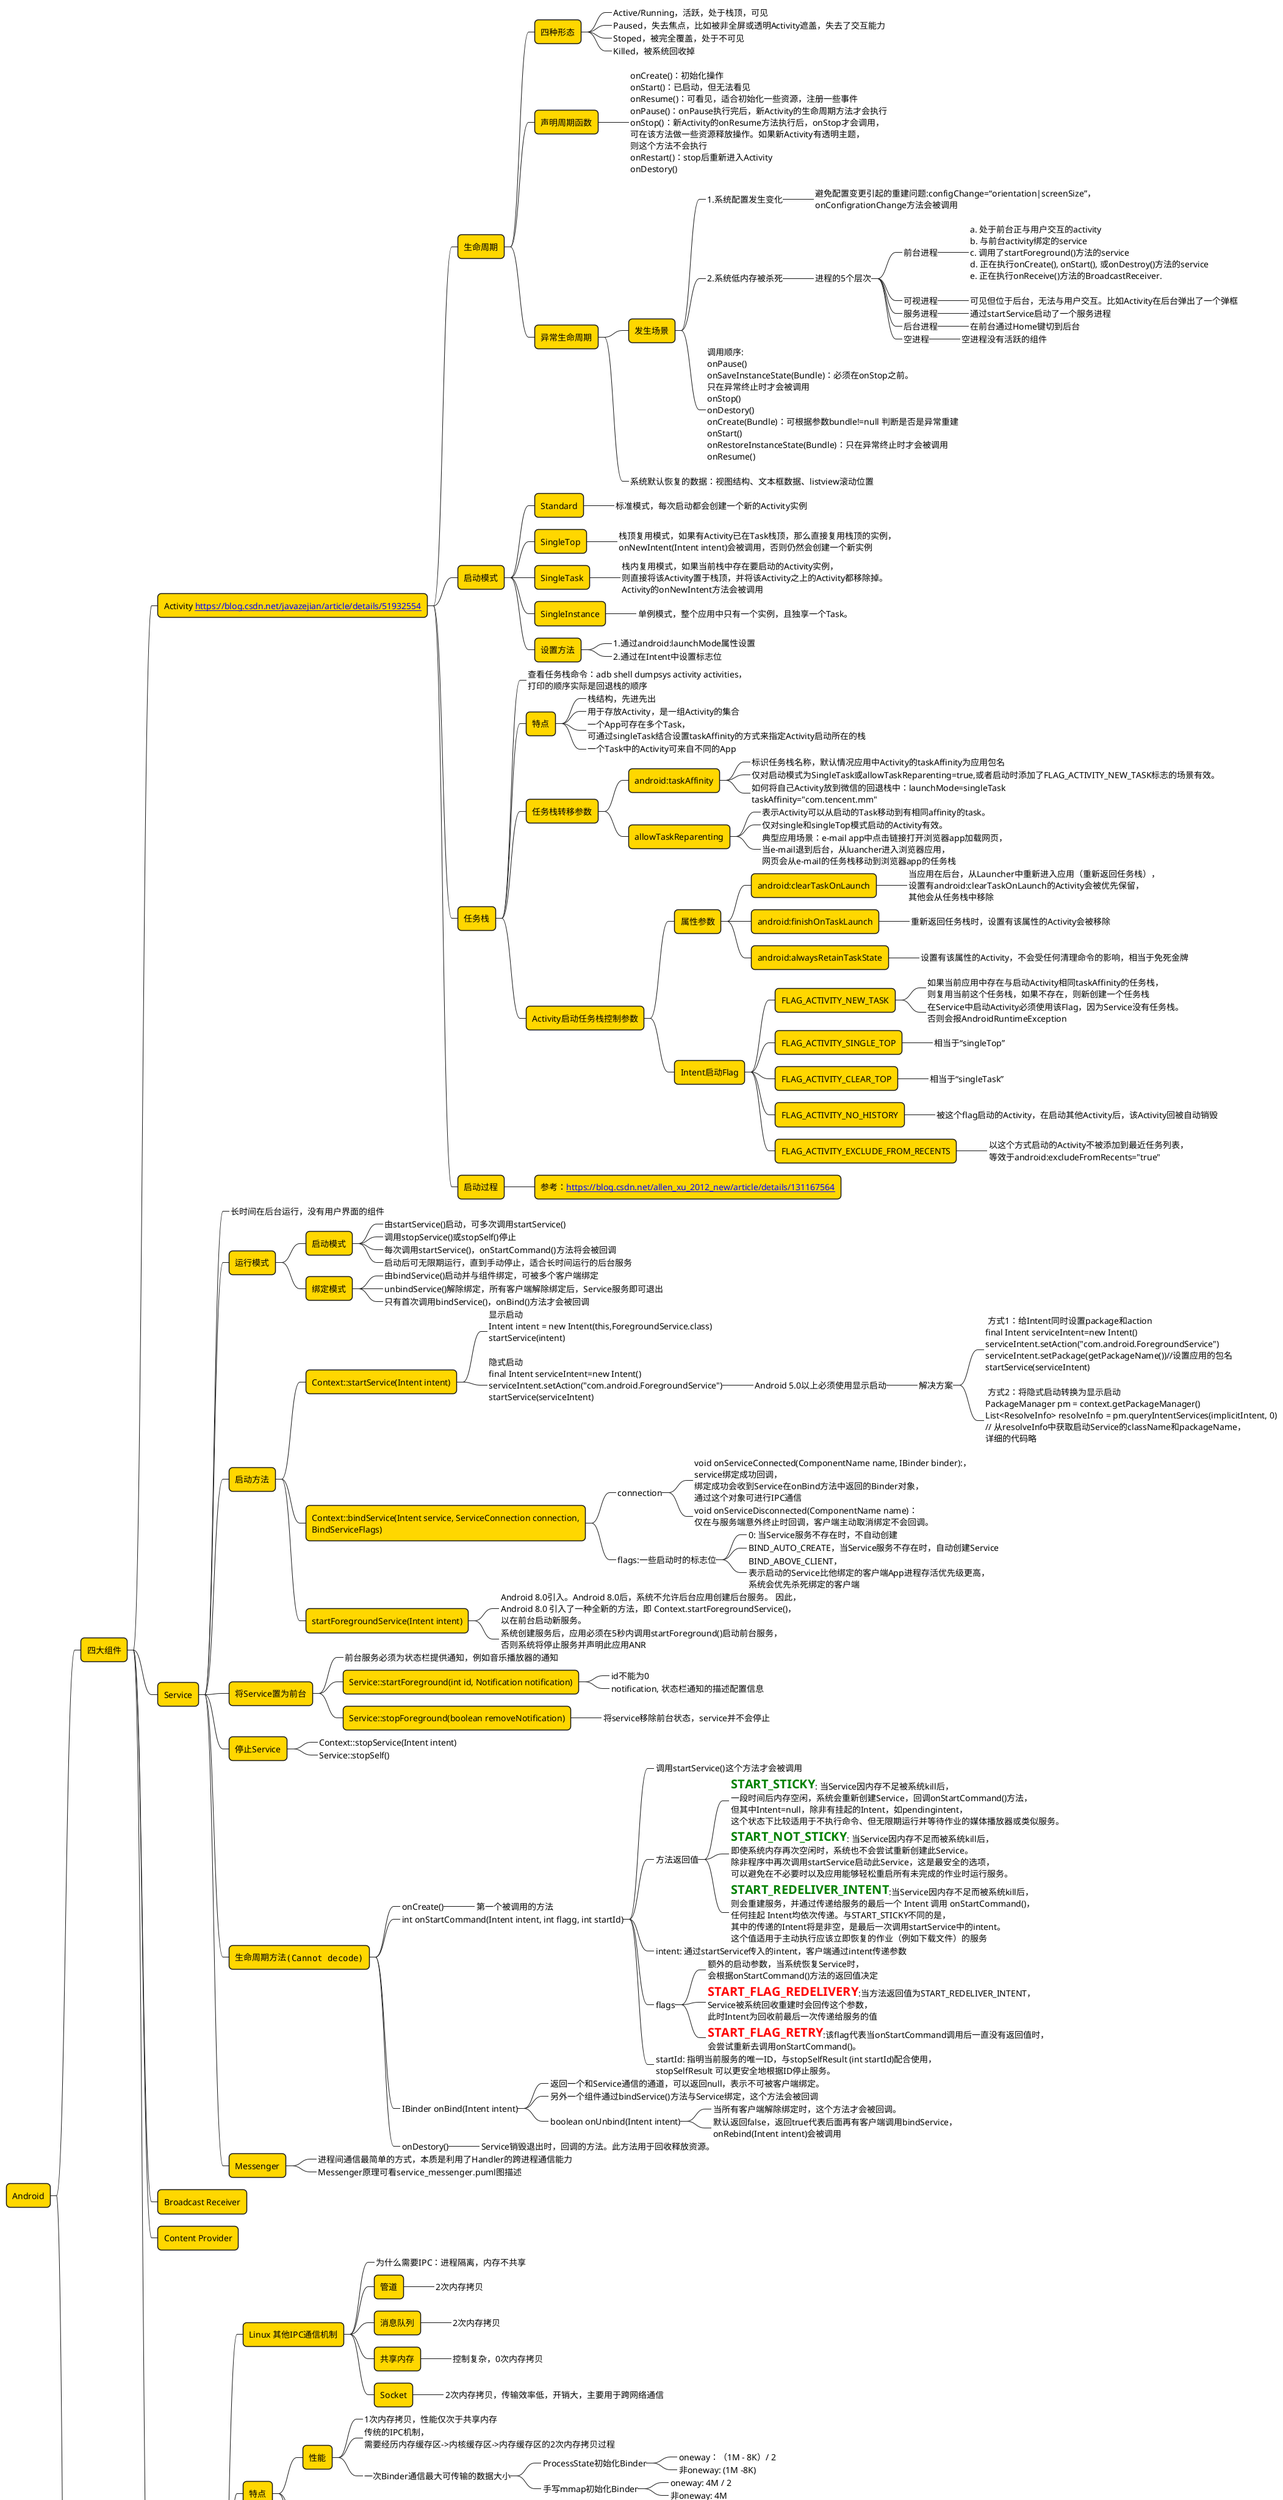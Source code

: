 @startmindmap
<style>
mindmapDiagram{
  node {
    BackgroundColor gold
    MaximumWidth 500
    RoundCorner 12
  }
}
</style>

* Android
** 四大组件
*** Activity [[https://blog.csdn.net/javazejian/article/details/51932554]]
**** 生命周期
***** 四种形态
******_ Active/Running，活跃，处于栈顶，可见
******_ Paused，失去焦点，比如被非全屏或透明Activity遮盖，失去了交互能力
******_ Stoped，被完全覆盖，处于不可见
******_ Killed，被系统回收掉
***** 声明周期函数
******_:
onCreate()：初始化操作
onStart()：已启动，但无法看见
onResume()：可看见，适合初始化一些资源，注册一些事件
onPause()：onPause执行完后，新Activity的生命周期方法才会执行
onStop()：新Activity的onResume方法执行后，onStop才会调用，可在该方法做一些资源释放操作。如果新Activity有透明主题，则这个方法不会执行
onRestart()：stop后重新进入Activity
onDestory()
;

***** 异常生命周期
****** 发生场景
*******_ 1.系统配置发生变化
********_ 避免配置变更引起的重建问题:configChange=“orientation|screenSize”，onConfigrationChange方法会被调用
*******_ 2.系统低内存被杀死
********_ 进程的5个层次
*********_ 前台进程
**********_:
a. 处于前台正与用户交互的activity
b. 与前台activity绑定的service
c. 调用了startForeground()方法的service
d. 正在执行onCreate(), onStart(), 或onDestroy()方法的service
e. 正在执行onReceive()方法的BroadcastReceiver.
;
*********_ 可视进程
**********_ 可见但位于后台，无法与用户交互。比如Activity在后台弹出了一个弹框
*********_ 服务进程
**********_ 通过startService启动了一个服务进程
*********_ 后台进程
**********_ 在前台通过Home键切到后台
*********_ 空进程
**********_ 空进程没有活跃的组件
*******_:调用顺序:
onPause()
onSaveInstanceState(Bundle)：必须在onStop之前。只在异常终止时才会被调用
onStop()
onDestory()
onCreate(Bundle)：可根据参数bundle!=null 判断是否是异常重建
onStart()
onRestoreInstanceState(Bundle)：只在异常终止时才会被调用
onResume()
;
******_ 系统默认恢复的数据：视图结构、文本框数据、listview滚动位置

**** 启动模式
***** Standard
******_ 标准模式，每次启动都会创建一个新的Activity实例
***** SingleTop
******_ 栈顶复用模式，如果有Activity已在Task栈顶，那么直接复用栈顶的实例，onNewIntent(Intent intent)会被调用，否则仍然会创建一个新实例
***** SingleTask
******_ 栈内复用模式，如果当前栈中存在要启动的Activity实例，则直接将该Activity置于栈顶，并将该Activity之上的Activity都移除掉。Activity的onNewIntent方法会被调用
***** SingleInstance
******_ 单例模式，整个应用中只有一个实例，且独享一个Task。
***** 设置方法
******_ 1.通过android:launchMode属性设置
******_ 2.通过在Intent中设置标志位

**** 任务栈
*****_ 查看任务栈命令：adb shell dumpsys activity activities，打印的顺序实际是回退栈的顺序
***** 特点
******_ 栈结构，先进先出
******_ 用于存放Activity，是一组Activity的集合
******_ 一个App可存在多个Task，可通过singleTask结合设置taskAffinity的方式来指定Activity启动所在的栈
******_ 一个Task中的Activity可来自不同的App
***** 任务栈转移参数
****** android:taskAffinity
*******_ 标识任务栈名称，默认情况应用中Activity的taskAffinity为应用包名
*******_ 仅对启动模式为SingleTask或allowTaskReparenting=true,或者启动时添加了FLAG_ACTIVITY_NEW_TASK标志的场景有效。
*******_ 如何将自己Activity放到微信的回退栈中：launchMode=singleTask taskAffinity="com.tencent.mm"
****** allowTaskReparenting
*******_ 表示Activity可以从启动的Task移动到有相同affinity的task。
*******_ 仅对single和singleTop模式启动的Activity有效。
*******_ 典型应用场景：e-mail app中点击链接打开浏览器app加载网页，当e-mail退到后台，从luancher进入浏览器应用，网页会从e-mail的任务栈移动到浏览器app的任务栈

***** Activity启动任务栈控制参数

****** 属性参数
******* android:clearTaskOnLaunch
********_ 当应用在后台，从Launcher中重新进入应用（重新返回任务栈），设置有android:clearTaskOnLaunch的Activity会被优先保留，其他会从任务栈中移除
******* android:finishOnTaskLaunch
********_ 重新返回任务栈时，设置有该属性的Activity会被移除
******* android:alwaysRetainTaskState
********_ 设置有该属性的Activity，不会受任何清理命令的影响，相当于免死金牌

****** Intent启动Flag
******* FLAG_ACTIVITY_NEW_TASK
********_ 如果当前应用中存在与启动Activity相同taskAffinity的任务栈，则复用当前这个任务栈，如果不存在，则新创建一个任务栈
********_ 在Service中启动Activity必须使用该Flag，因为Service没有任务栈。否则会报AndroidRuntimeException
******* FLAG_ACTIVITY_SINGLE_TOP
********_ 相当于“singleTop”
******* FLAG_ACTIVITY_CLEAR_TOP
********_ 相当于“singleTask”
******* FLAG_ACTIVITY_NO_HISTORY
********_ 被这个flag启动的Activity，在启动其他Activity后，该Activity回被自动销毁
******* FLAG_ACTIVITY_EXCLUDE_FROM_RECENTS
********_ 以这个方式启动的Activity不被添加到最近任务列表，等效于android:excludeFromRecents="true"
**** 启动过程
***** 参考：[[https://blog.csdn.net/allen_xu_2012_new/article/details/131167564]]

*** Service
****_ 长时间在后台运行，没有用户界面的组件
**** 运行模式
***** 启动模式
******_ 由startService()启动，可多次调用startService()
******_ 调用stopService()或stopSelf()停止
******_ 每次调用startService()，onStartCommand()方法将会被回调
******_ 启动后可无限期运行，直到手动停止，适合长时间运行的后台服务
***** 绑定模式
******_ 由bindService()启动并与组件绑定，可被多个客户端绑定
******_ unbindService()解除绑定，所有客户端解除绑定后，Service服务即可退出
******_ 只有首次调用bindService()，onBind()方法才会被回调
**** 启动方法
***** Context::startService(Intent intent)
******_:显示启动
Intent intent = new Intent(this,ForegroundService.class)
startService(intent)
;
******_:隐式启动
final Intent serviceIntent=new Intent()
serviceIntent.setAction("com.android.ForegroundService")
startService(serviceIntent)
;
*******_ Android 5.0以上必须使用显示启动
********_ 解决方案
*********_: 方式1：给Intent同时设置package和action
final Intent serviceIntent=new Intent()
serviceIntent.setAction("com.android.ForegroundService")
serviceIntent.setPackage(getPackageName())//设置应用的包名
startService(serviceIntent)
;
*********_: 方式2：将隐式启动转换为显示启动
PackageManager pm = context.getPackageManager()
List<ResolveInfo> resolveInfo = pm.queryIntentServices(implicitIntent, 0)
// 从resolveInfo中获取启动Service的className和packageName，详细的代码略
;

***** Context::bindService(Intent service, ServiceConnection connection, BindServiceFlags)
******_ connection
*******_ void onServiceConnected(ComponentName name, IBinder binder):，service绑定成功回调，绑定成功会收到Service在onBind方法中返回的Binder对象，通过这个对象可进行IPC通信
*******_ void onServiceDisconnected(ComponentName name)：仅在与服务端意外终止时回调，客户端主动取消绑定不会回调。
******_ flags:一些启动时的标志位
*******_ 0: 当Service服务不存在时，不自动创建
*******_ BIND_AUTO_CREATE，当Service服务不存在时，自动创建Service
*******_ BIND_ABOVE_CLIENT，表示启动的Service比他绑定的客户端App进程存活优先级更高，系统会优先杀死绑定的客户端

***** startForegroundService(Intent intent) 
******_ Android 8.0引入。Android 8.0后，系统不允许后台应用创建后台服务。 因此，Android 8.0 引入了一种全新的方法，即 Context.startForegroundService()，以在前台启动新服务。
******_ 系统创建服务后，应用必须在5秒内调用startForeground()启动前台服务，否则系统将停止服务并声明此应用ANR

**** 将Service置为前台
*****_ 前台服务必须为状态栏提供通知，例如音乐播放器的通知
***** Service::startForeground(int id, Notification notification)
******_ id不能为0
******_ notification, 状态栏通知的描述配置信息
***** Service::stopForeground(boolean removeNotification)
******_ 将service移除前台状态，service并不会停止

**** 停止Service
*****_ Context::stopService(Intent intent)
*****_ Service::stopSelf()

**** 生命周期方法<img:service/service_lifecycle.png>
*****_ onCreate()
******_ 第一个被调用的方法
*****_ int onStartCommand(Intent intent, int flagg, int startId)
******_ 调用startService()这个方法才会被调用
******_ 方法返回值
*******_ <color:Green><b><size:20>START_STICKY</size></b></color>: 当Service因内存不足被系统kill后，一段时间后内存空闲，系统会重新创建Service，回调onStartCommand()方法，但其中Intent=null，除非有挂起的Intent，如pendingintent，这个状态下比较适用于不执行命令、但无限期运行并等待作业的媒体播放器或类似服务。
*******_ <color:Green><b><size:20>START_NOT_STICKY</size></b></color>: 当Service因内存不足而被系统kill后，即使系统内存再次空闲时，系统也不会尝试重新创建此Service。除非程序中再次调用startService启动此Service，这是最安全的选项，可以避免在不必要时以及应用能够轻松重启所有未完成的作业时运行服务。
*******_ <color:Green><b><size:20>START_REDELIVER_INTENT</size></b></color>:当Service因内存不足而被系统kill后，则会重建服务，并通过传递给服务的最后一个 Intent 调用 onStartCommand()，任何挂起 Intent均依次传递。与START_STICKY不同的是，其中的传递的Intent将是非空，是最后一次调用startService中的intent。这个值适用于主动执行应该立即恢复的作业（例如下载文件）的服务
******_ intent: 通过startService传入的intent，客户端通过intent传递参数
******_ flags
*******_ 额外的启动参数，当系统恢复Service时，会根据onStartCommand()方法的返回值决定
*******_ <color:Red><b><size:20>START_FLAG_REDELIVERY</size></b></color>:当方法返回值为START_REDELIVER_INTENT，Service被系统回收重建时会回传这个参数，此时Intent为回收前最后一次传递给服务的值
*******_ <color:Red><b><size:20>START_FLAG_RETRY</size></b></color>:该flag代表当onStartCommand调用后一直没有返回值时，会尝试重新去调用onStartCommand()。
******_ startId: 指明当前服务的唯一ID，与stopSelfResult (int startId)配合使用，stopSelfResult 可以更安全地根据ID停止服务。
*****_ IBinder onBind(Intent intent)
******_ 返回一个和Service通信的通道，可以返回null，表示不可被客户端绑定。
******_ 另外一个组件通过bindService()方法与Service绑定，这个方法会被回调
******_ boolean onUnbind(Intent intent)
*******_ 当所有客户端解除绑定时，这个方法才会被回调。
*******_ 默认返回false，返回true代表后面再有客户端调用bindService，onRebind(Intent intent)会被调用
*****_ onDestory()
******_ Service销毁退出时，回调的方法。此方法用于回收释放资源。

**** Messenger
*****_ 进程间通信最简单的方式，本质是利用了Handler的跨进程通信能力
*****_ Messenger原理可看service_messenger.puml图描述


*** Broadcast Receiver
*** Content Provider
*** Binder IPC
**** Linux 其他IPC通信机制
*****_ 为什么需要IPC：进程隔离，内存不共享
***** 管道
******_ 2次内存拷贝
***** 消息队列
******_ 2次内存拷贝
***** 共享内存
******_ 控制复杂，0次内存拷贝
***** Socket
******_ 2次内存拷贝，传输效率低，开销大，主要用于跨网络通信
**** 特点
***** 性能
******_ 1次内存拷贝，性能仅次于共享内存
******_ 传统的IPC机制，需要经历内存缓存区->内核缓存区->内存缓存区的2次内存拷贝过程
******_ 一次Binder通信最大可传输的数据大小
*******_ ProcessState初始化Binder
********_ oneway：（1M - 8K）/ 2
********_ 非oneway: (1M -8K)
*******_ 手写mmap初始化Binder
********_ oneway: 4M / 2
********_ 非oneway: 4M
***** 稳定性
******_ C/S 架构，职责清晰，简单
***** 安全
******_ 为每个App分配UID，进程的UID是识别进程身份的重要标志
**** 操作系统如何支持
***** Binder驱动模块
******_ 通过Linux动态内核可加载模块(LKM)机制实现，负责用户进程跨进程通信
***** 内存映射
******_ 将用户空间的一块内存区域映射到内核空间,对这一块内存的读写直接反应到内核和用户空间
******_ 一般用在有物理介质的文件系统上，比如通过mmap()实现用户进程对磁盘的直接读写，而不经过内核空间的拷贝
**** Binder IPC 通信核心原理
*****_:
1. Binder驱动在内核空间创建数据接收缓存区
2. 在内核空间开辟一块内核缓存区，建立<b>内核缓存区</b>和<b>内核中数据接收缓存区</b>之间的映射关系，以及内核中<b>数据接收缓存区</b>和<b>接收进程用户空间地址</b>的映射关系
3. 发送方进程通过系统调用 copy_from_user() 将数据 copy 到内核中的内核缓存区，由于内核缓存区和接收进程的用户空间存在内存映射，因此也就相当于把数据发送到了接收进程的用户空间，这样便完成了一次进程间的通信。
;
**** 实现原理
*****_ 核心组件
******_ 用户空间
*******_ 通过open/mmap/ioctl访问设备文件/dev/binder，实现与Binder驱动通信
******* ServiceManager
********_ DNS，运行在后台的守护进程
******* Client
******* Server
******_ 内核空间
******* Binder驱动
********_ 路由器
********_ 保存了Binder对象的实例，但是并不是原始的Binder对象，而是Binder的代理对象。客户端对代理对象的调用，会转发给Binder驱动，Binder驱动再将方法的参数，转交的Server进程的Binder对象处理。
***** 一次通信的过程
******_:
1. 首先，一个进程使用 BINDER_SET_CONTEXT_MGR 命令通过 Binder 驱动将自己注册成为 ServiceManager；
2. Server 通过驱动向 ServiceManager 中注册 Binder（Server 中的 Binder 实体），表明可以对外提供服务。驱动为这个 Binder 创建位于内核中的实体节点以及 ServiceManager 对实体的引用，将名字以及新建的引用打包传给 ServiceManager，ServiceManger 将其填入查找表。
3. Client 通过名字，在 Binder 驱动的帮助下从 ServiceManager 中获取到对 Binder 实体的引用，通过这个引用就能实现和 Server 进程的通信。
;
**** AIDL

*****_ Android IPC通信接口描述语言
***** IBinder
******_ 实现了这个接口，代表具备跨进程通信能力
***** IInterface
******_ 描述Service对象具备什么能力，即在.aidl文件中定义的方法
***** Binder
******_ Java本地对象，实现了IBinder接口
***** Stub
******_ 静态内部类，继承Binder，实现IInterface接口
***** Proxy
******_ Client访问远程Binder对象的代理类
***** oneway通信
******_ 异步的，客户端进程不会挂起线程等待服务端返回结果
******_ 对于同一个Binder node 节点的多次调用，binder驱动会串行处理，一个一个调用



** Handler机制
***_:
1. 线程间通信
2. 生产消费者模型
3. 与RxJava背压策略、线程池拒绝策略不同，消息机制是无界缓冲
4. 支持消息优先级管理
;

*** Handler
**** 消息的<b>生产者</b>
**** 通过构造函数，持有Looper及Lopper内部的MessgeQueue
****_ 发送消息/处理：
*****_ sendMessage(Message msg)，发送消息，内部将消息插入MessageQueue
*****_ dispatchMessage(Message msg)，处理消息，处理消息的回调方法

*** MessageQueue
**** 消息缓冲队列
****_ 消息的读取和插入
*****_ enqueueMessage(Message msg, long when)
******_ when>=当前时间
******_ 消息的插入位置根据when决定，when越大越靠后
*****_ next():Message
******_ 内部for循环，从消息队列中取出一个可以执行的消息，如果当前没有消息要处理，会阻塞到有新消息可以执行
*****_ 生产者插入消息，消费者取出消息

*** Message
**** 消息的信使
**** 链表结构
*****_:
<code>
class Message {
  int arg1
  int arg2
  Object obj
  Handler target
  Runnable callback
  Message next
  }
</code>
;

**** 同步屏障消息
*****_ 特点：target=null，arg1=mNextBarrierToken++,唯一标记一个屏障消息
*****_ 通过 int postSyncBarrier(long when)插入
*****_ 由ViewRootImpl.scheduleTraversals()调用，不支持App调用
*****_ 由ViewRootImpl.doTraversal()内部移除屏障消息
**** 优先级
*****_ 异步消息
******_ setAsynchronous(boolean async)
******_ 具备最高的执行优先级，如果队头是屏障消息，会被优先执行
*****_ 普通消息
*****_ IDleHandler
******_:
<code>
interface IDleHandler{
  //返回false，代表执行后从idleHandlers队列中移除，下次不会执行
  boolean queueIle() 
}
</code>
;
******_ 当前消息队列中无可执行的消息时才会被调用
******_ MessageQueue::addIdleHandler(IdleHandler handler)
******_ MessageQueue::removeIdleHandler(IdleHandler handler)
******_ 典型使用场景：Activity onStop()，onDestory()生命周期方法的调用（系统兜底机制：finish()之后，下一个Activity resume时，主动延迟10s主动调用上一个Activity的onStop/onDestory()）
*****_ 延迟消息

**** Message 对象池
***** 实际是空闲的Message链表
*****_ 避免内存抖动
******_ 安卓系统运行有大量的消息
***** static obtain():Message
******_ 从对象池中获取一个消息
***** recycle()
******_ 回收消息，将消息放入对象池

*** Looper
**** 消息的<b>消费者</b>
****_ 内部创建并持有MessageQueue
****_ 一个线程只会有一个Lopper实例
*****_ ThreadLocal保证，仅对当前线程可见
**** static loop()方法
*****_ 功能：调用messageQueue.next()方法取出消息，并将消息交给target对象的dispatchMessage方法处理
*****_ 死循环，没有消息时会阻塞
**** static prepare()方法
*****_ 功能：创建Looper实例并放入ThreadLocal中
**** static myLooper()方法
*****_ 功能：从ThreadLocal中取出当前线程的Looper

*** 应用场景
****_ 卡顿监控：loop()方法消费事件前后会调用printer.println()方法打印日志，利用这一点可以监控消息耗时。Looper.getMainLooper().setMessageLogging(mainLooperPrinter)
****_ try-catch主线程，防止App Crash
*****_:
<code>
new Handler(Looper.getMainLooper()).post(new Runnable() {
            @Override
            public void run() {
                for (;;) {
                    try {
                        Looper.loop()
                    } catch (Throwable e) {
                        if (mCrashHandler != null) {
                    mCrashHandler.handlerException(Looper.getMainLooper().getThread(), e)
                        }
                    }
                }
            }
        })
</code>
;

@endmindmap